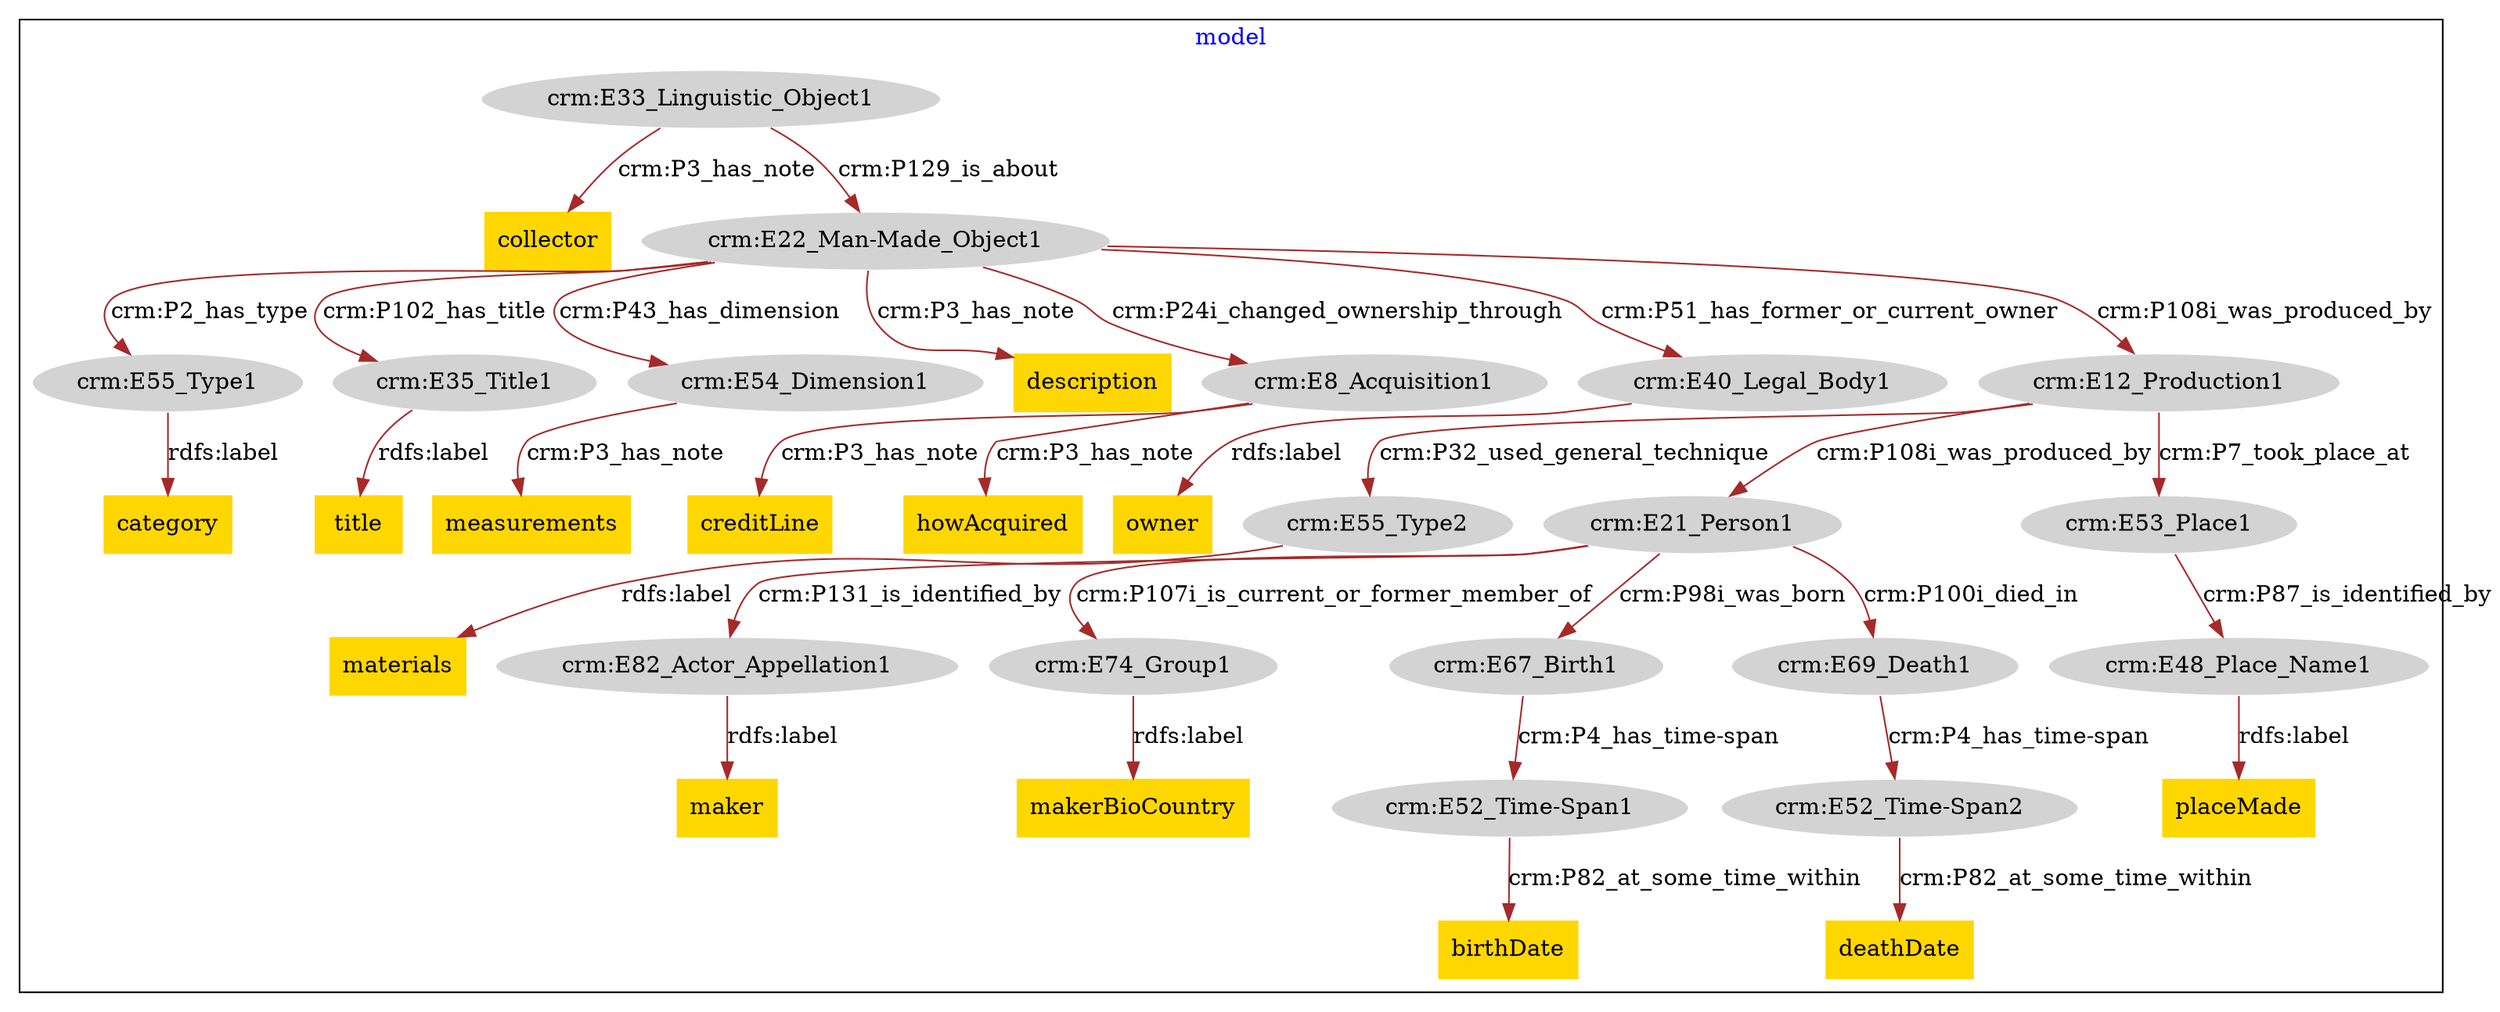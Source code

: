 digraph n0 {
fontcolor="blue"
remincross="true"
subgraph cluster {
label="model"
"crm:E55_Type1"[style="filled",color="white",fillcolor="lightgray",label="crm:E55_Type1"];
"category"[shape="plaintext",style="filled",fillcolor="gold",label="category"];
"crm:E35_Title1"[style="filled",color="white",fillcolor="lightgray",label="crm:E35_Title1"];
"title"[shape="plaintext",style="filled",fillcolor="gold",label="title"];
"crm:E82_Actor_Appellation1"[style="filled",color="white",fillcolor="lightgray",label="crm:E82_Actor_Appellation1"];
"maker"[shape="plaintext",style="filled",fillcolor="gold",label="maker"];
"crm:E74_Group1"[style="filled",color="white",fillcolor="lightgray",label="crm:E74_Group1"];
"makerBioCountry"[shape="plaintext",style="filled",fillcolor="gold",label="makerBioCountry"];
"crm:E52_Time-Span1"[style="filled",color="white",fillcolor="lightgray",label="crm:E52_Time-Span1"];
"birthDate"[shape="plaintext",style="filled",fillcolor="gold",label="birthDate"];
"crm:E52_Time-Span2"[style="filled",color="white",fillcolor="lightgray",label="crm:E52_Time-Span2"];
"deathDate"[shape="plaintext",style="filled",fillcolor="gold",label="deathDate"];
"crm:E33_Linguistic_Object1"[style="filled",color="white",fillcolor="lightgray",label="crm:E33_Linguistic_Object1"];
"collector"[shape="plaintext",style="filled",fillcolor="gold",label="collector"];
"crm:E48_Place_Name1"[style="filled",color="white",fillcolor="lightgray",label="crm:E48_Place_Name1"];
"placeMade"[shape="plaintext",style="filled",fillcolor="gold",label="placeMade"];
"crm:E55_Type2"[style="filled",color="white",fillcolor="lightgray",label="crm:E55_Type2"];
"materials"[shape="plaintext",style="filled",fillcolor="gold",label="materials"];
"crm:E54_Dimension1"[style="filled",color="white",fillcolor="lightgray",label="crm:E54_Dimension1"];
"measurements"[shape="plaintext",style="filled",fillcolor="gold",label="measurements"];
"crm:E22_Man-Made_Object1"[style="filled",color="white",fillcolor="lightgray",label="crm:E22_Man-Made_Object1"];
"description"[shape="plaintext",style="filled",fillcolor="gold",label="description"];
"crm:E8_Acquisition1"[style="filled",color="white",fillcolor="lightgray",label="crm:E8_Acquisition1"];
"creditLine"[shape="plaintext",style="filled",fillcolor="gold",label="creditLine"];
"crm:E40_Legal_Body1"[style="filled",color="white",fillcolor="lightgray",label="crm:E40_Legal_Body1"];
"owner"[shape="plaintext",style="filled",fillcolor="gold",label="owner"];
"howAcquired"[shape="plaintext",style="filled",fillcolor="gold",label="howAcquired"];
"crm:E12_Production1"[style="filled",color="white",fillcolor="lightgray",label="crm:E12_Production1"];
"crm:E21_Person1"[style="filled",color="white",fillcolor="lightgray",label="crm:E21_Person1"];
"crm:E53_Place1"[style="filled",color="white",fillcolor="lightgray",label="crm:E53_Place1"];
"crm:E67_Birth1"[style="filled",color="white",fillcolor="lightgray",label="crm:E67_Birth1"];
"crm:E69_Death1"[style="filled",color="white",fillcolor="lightgray",label="crm:E69_Death1"];
}
"crm:E55_Type1" -> "category"[color="brown",fontcolor="black",label="rdfs:label"];
"crm:E35_Title1" -> "title"[color="brown",fontcolor="black",label="rdfs:label"];
"crm:E82_Actor_Appellation1" -> "maker"[color="brown",fontcolor="black",label="rdfs:label"];
"crm:E74_Group1" -> "makerBioCountry"[color="brown",fontcolor="black",label="rdfs:label"];
"crm:E52_Time-Span1" -> "birthDate"[color="brown",fontcolor="black",label="crm:P82_at_some_time_within"];
"crm:E52_Time-Span2" -> "deathDate"[color="brown",fontcolor="black",label="crm:P82_at_some_time_within"];
"crm:E33_Linguistic_Object1" -> "collector"[color="brown",fontcolor="black",label="crm:P3_has_note"];
"crm:E48_Place_Name1" -> "placeMade"[color="brown",fontcolor="black",label="rdfs:label"];
"crm:E55_Type2" -> "materials"[color="brown",fontcolor="black",label="rdfs:label"];
"crm:E54_Dimension1" -> "measurements"[color="brown",fontcolor="black",label="crm:P3_has_note"];
"crm:E22_Man-Made_Object1" -> "description"[color="brown",fontcolor="black",label="crm:P3_has_note"];
"crm:E8_Acquisition1" -> "creditLine"[color="brown",fontcolor="black",label="crm:P3_has_note"];
"crm:E40_Legal_Body1" -> "owner"[color="brown",fontcolor="black",label="rdfs:label"];
"crm:E8_Acquisition1" -> "howAcquired"[color="brown",fontcolor="black",label="crm:P3_has_note"];
"crm:E33_Linguistic_Object1" -> "crm:E22_Man-Made_Object1"[color="brown",fontcolor="black",label="crm:P129_is_about"];
"crm:E22_Man-Made_Object1" -> "crm:E12_Production1"[color="brown",fontcolor="black",label="crm:P108i_was_produced_by"];
"crm:E22_Man-Made_Object1" -> "crm:E35_Title1"[color="brown",fontcolor="black",label="crm:P102_has_title"];
"crm:E22_Man-Made_Object1" -> "crm:E8_Acquisition1"[color="brown",fontcolor="black",label="crm:P24i_changed_ownership_through"];
"crm:E22_Man-Made_Object1" -> "crm:E55_Type1"[color="brown",fontcolor="black",label="crm:P2_has_type"];
"crm:E22_Man-Made_Object1" -> "crm:E54_Dimension1"[color="brown",fontcolor="black",label="crm:P43_has_dimension"];
"crm:E22_Man-Made_Object1" -> "crm:E40_Legal_Body1"[color="brown",fontcolor="black",label="crm:P51_has_former_or_current_owner"];
"crm:E12_Production1" -> "crm:E21_Person1"[color="brown",fontcolor="black",label="crm:P108i_was_produced_by"];
"crm:E12_Production1" -> "crm:E55_Type2"[color="brown",fontcolor="black",label="crm:P32_used_general_technique"];
"crm:E12_Production1" -> "crm:E53_Place1"[color="brown",fontcolor="black",label="crm:P7_took_place_at"];
"crm:E21_Person1" -> "crm:E67_Birth1"[color="brown",fontcolor="black",label="crm:P98i_was_born"];
"crm:E21_Person1" -> "crm:E69_Death1"[color="brown",fontcolor="black",label="crm:P100i_died_in"];
"crm:E21_Person1" -> "crm:E74_Group1"[color="brown",fontcolor="black",label="crm:P107i_is_current_or_former_member_of"];
"crm:E21_Person1" -> "crm:E82_Actor_Appellation1"[color="brown",fontcolor="black",label="crm:P131_is_identified_by"];
"crm:E67_Birth1" -> "crm:E52_Time-Span1"[color="brown",fontcolor="black",label="crm:P4_has_time-span"];
"crm:E69_Death1" -> "crm:E52_Time-Span2"[color="brown",fontcolor="black",label="crm:P4_has_time-span"];
"crm:E53_Place1" -> "crm:E48_Place_Name1"[color="brown",fontcolor="black",label="crm:P87_is_identified_by"];
}
